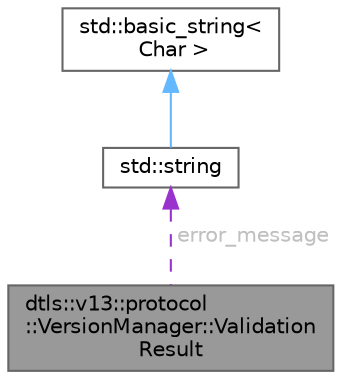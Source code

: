 digraph "dtls::v13::protocol::VersionManager::ValidationResult"
{
 // LATEX_PDF_SIZE
  bgcolor="transparent";
  edge [fontname=Helvetica,fontsize=10,labelfontname=Helvetica,labelfontsize=10];
  node [fontname=Helvetica,fontsize=10,shape=box,height=0.2,width=0.4];
  Node1 [id="Node000001",label="dtls::v13::protocol\l::VersionManager::Validation\lResult",height=0.2,width=0.4,color="gray40", fillcolor="grey60", style="filled", fontcolor="black",tooltip="Version validation and error handling."];
  Node2 -> Node1 [id="edge1_Node000001_Node000002",dir="back",color="darkorchid3",style="dashed",tooltip=" ",label=" error_message",fontcolor="grey" ];
  Node2 [id="Node000002",label="std::string",height=0.2,width=0.4,color="gray40", fillcolor="white", style="filled",tooltip=" "];
  Node3 -> Node2 [id="edge2_Node000002_Node000003",dir="back",color="steelblue1",style="solid",tooltip=" "];
  Node3 [id="Node000003",label="std::basic_string\<\l Char \>",height=0.2,width=0.4,color="gray40", fillcolor="white", style="filled",tooltip=" "];
}
